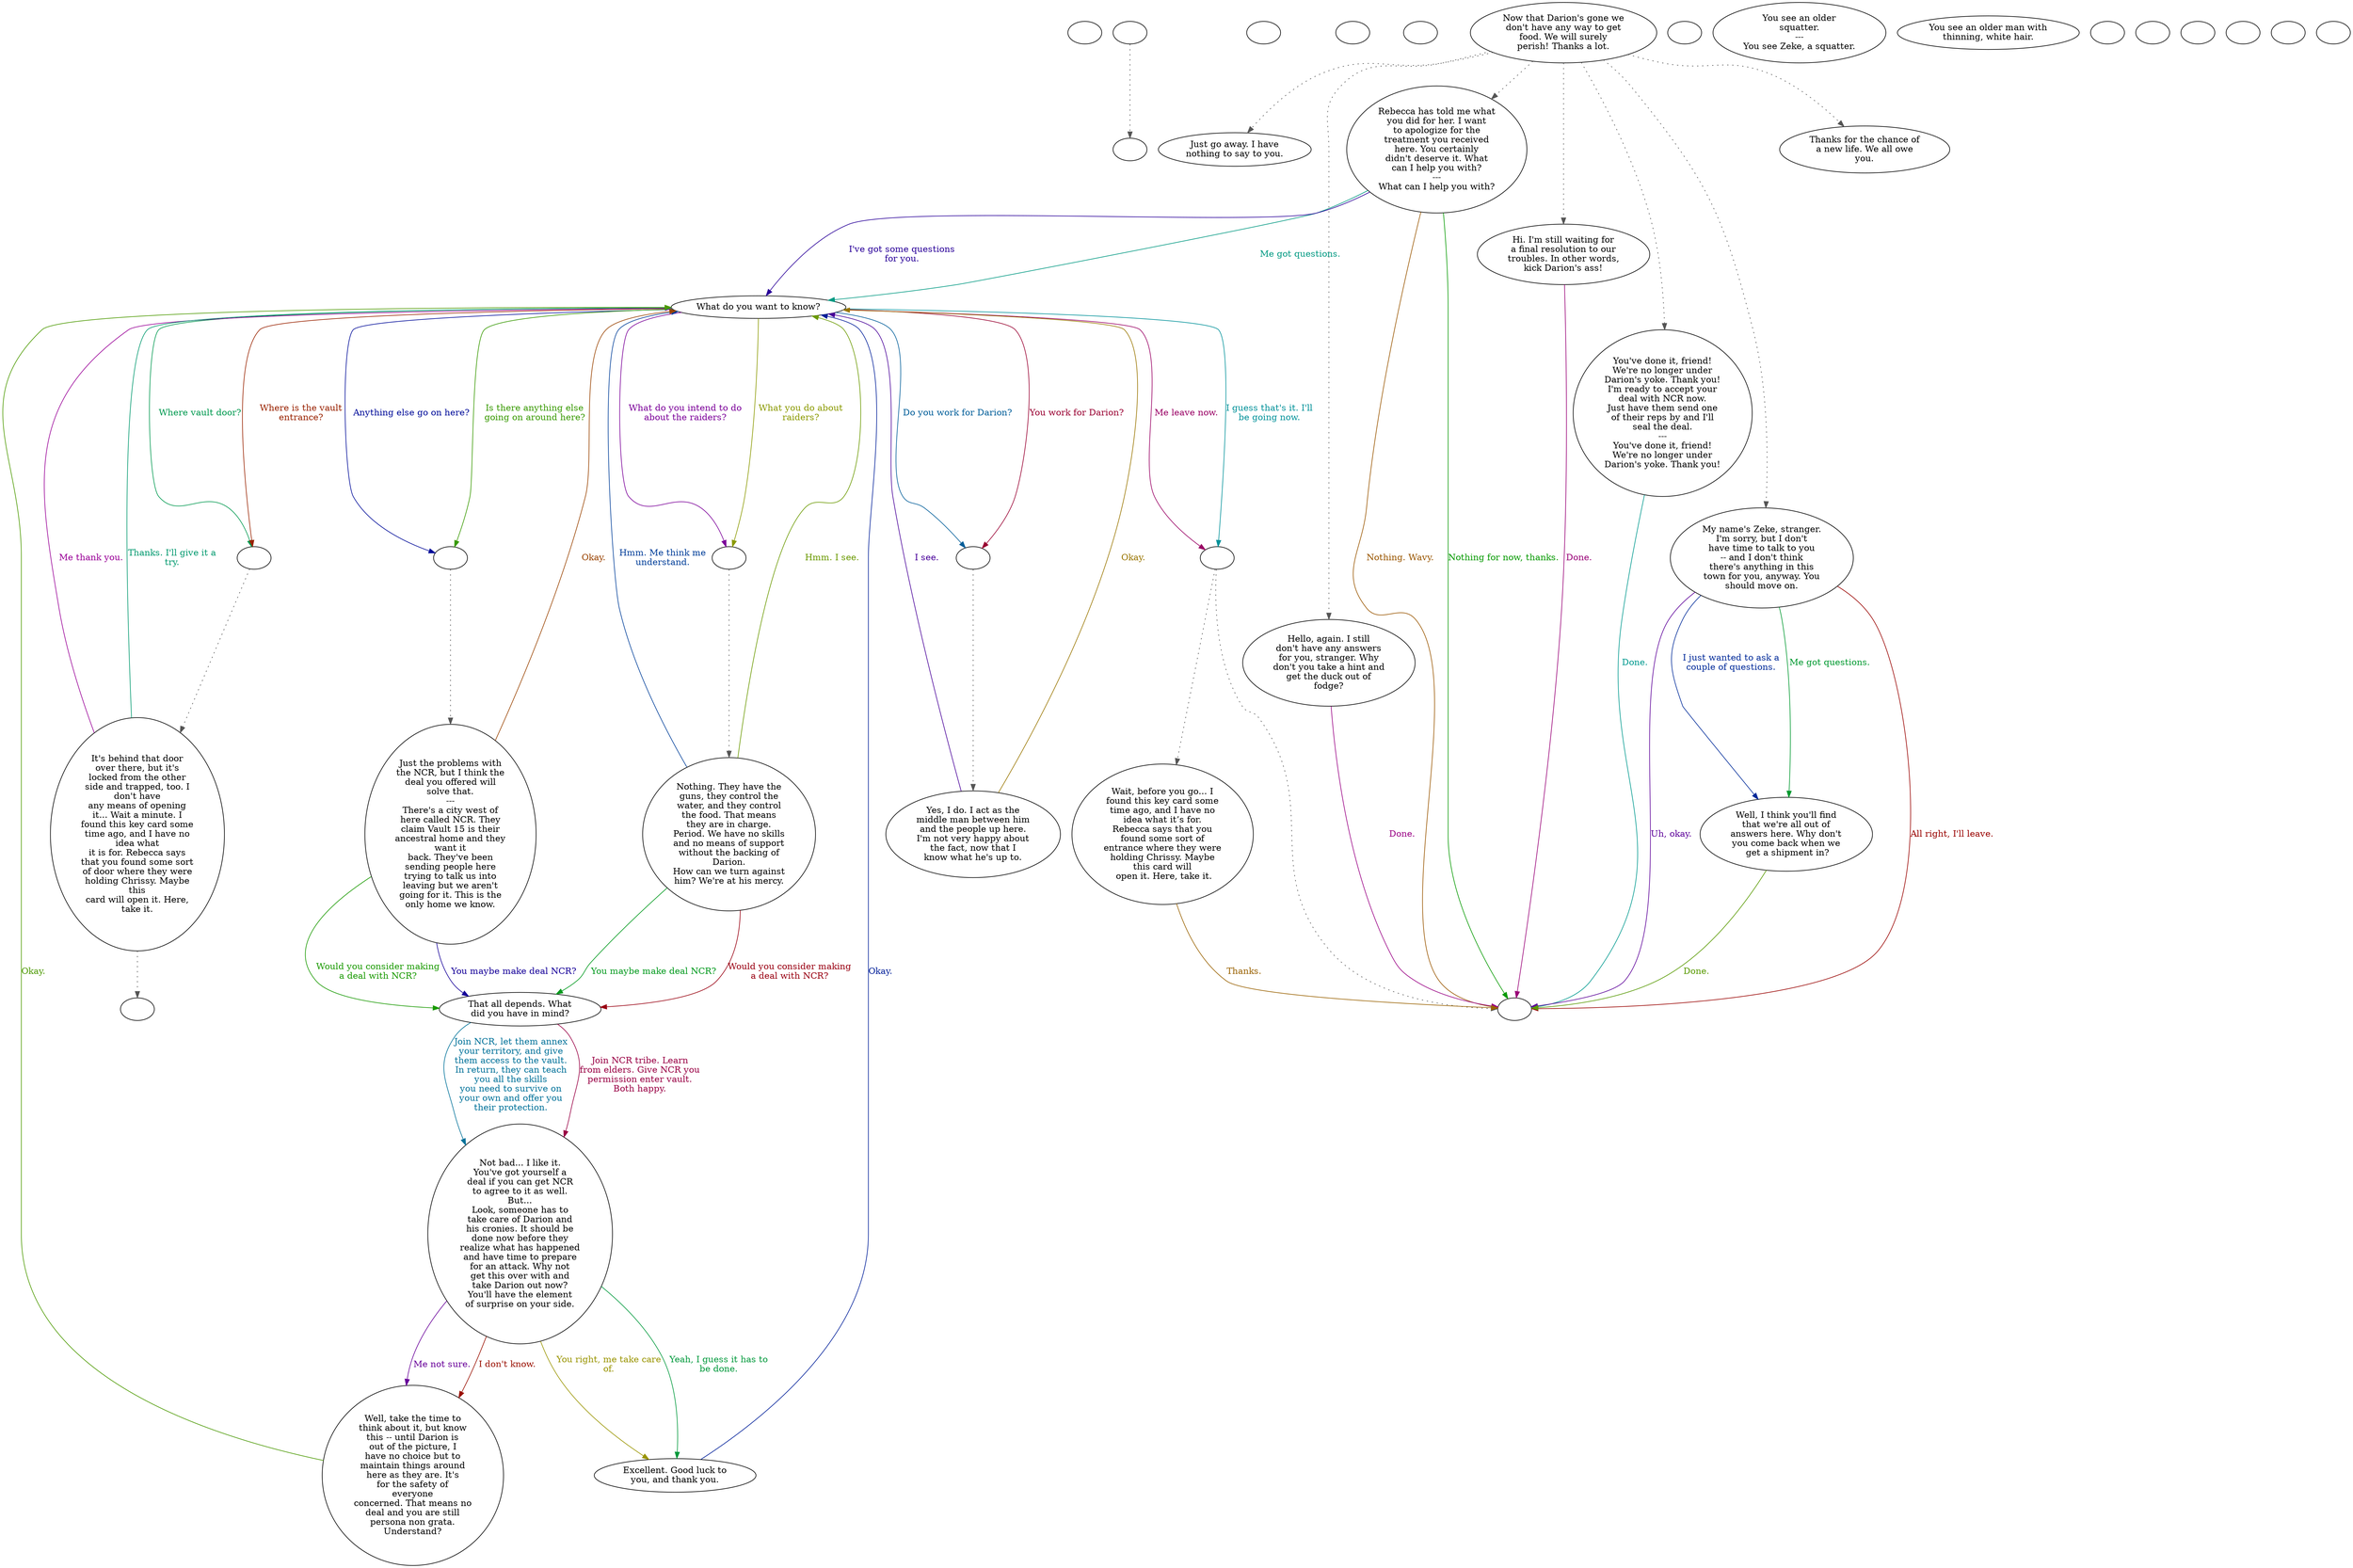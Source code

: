 digraph bczeke {
  "checkPartyMembersNearDoor" [style=filled       fillcolor="#FFFFFF"       color="#000000"]
  "checkPartyMembersNearDoor" [label=""]
  "old_pickup_p_proc" [style=filled       fillcolor="#FFFFFF"       color="#000000"]
  "old_pickup_p_proc" [label=""]
  "pickup_p_proc" [style=filled       fillcolor="#FFFFFF"       color="#000000"]
  "pickup_p_proc" -> "old_pickup_p_proc" [style=dotted color="#555555"]
  "pickup_p_proc" [label=""]
  "getTimeBit" [style=filled       fillcolor="#FFFFFF"       color="#000000"]
  "getTimeBit" [label=""]
  "start" [style=filled       fillcolor="#FFFFFF"       color="#000000"]
  "start" [label=""]
  "critter_p_proc" [style=filled       fillcolor="#FFFFFF"       color="#000000"]
  "critter_p_proc" [label=""]
  "talk_p_proc" [style=filled       fillcolor="#FFFFFF"       color="#000000"]
  "talk_p_proc" -> "Node017" [style=dotted color="#555555"]
  "talk_p_proc" -> "Node014" [style=dotted color="#555555"]
  "talk_p_proc" -> "Node015" [style=dotted color="#555555"]
  "talk_p_proc" -> "Node016" [style=dotted color="#555555"]
  "talk_p_proc" -> "Node004" [style=dotted color="#555555"]
  "talk_p_proc" -> "Node001" [style=dotted color="#555555"]
  "talk_p_proc" -> "Node003" [style=dotted color="#555555"]
  "talk_p_proc" [label="Now that Darion's gone we\ndon't have any way to get\nfood. We will surely\nperish! Thanks a lot."]
  "destroy_p_proc" [style=filled       fillcolor="#FFFFFF"       color="#000000"]
  "destroy_p_proc" [label=""]
  "look_at_p_proc" [style=filled       fillcolor="#FFFFFF"       color="#000000"]
  "look_at_p_proc" [label="You see an older\nsquatter.\n---\nYou see Zeke, a squatter."]
  "description_p_proc" [style=filled       fillcolor="#FFFFFF"       color="#000000"]
  "description_p_proc" [label="You see an older man with\nthinning, white hair."]
  "use_skill_on_p_proc" [style=filled       fillcolor="#FFFFFF"       color="#000000"]
  "use_skill_on_p_proc" [label=""]
  "damage_p_proc" [style=filled       fillcolor="#FFFFFF"       color="#000000"]
  "damage_p_proc" [label=""]
  "map_enter_p_proc" [style=filled       fillcolor="#FFFFFF"       color="#000000"]
  "map_enter_p_proc" [label=""]
  "timed_event_p_proc" [style=filled       fillcolor="#FFFFFF"       color="#000000"]
  "timed_event_p_proc" [label=""]
  "Node998" [style=filled       fillcolor="#FFFFFF"       color="#000000"]
  "Node998" [label=""]
  "Node999" [style=filled       fillcolor="#FFFFFF"       color="#000000"]
  "Node999" [label=""]
  "Node001" [style=filled       fillcolor="#FFFFFF"       color="#000000"]
  "Node001" [label="My name's Zeke, stranger.\nI'm sorry, but I don't\nhave time to talk to you\n-- and I don't think\nthere's anything in this\ntown for you, anyway. You\nshould move on."]
  "Node001" -> "Node999" [label="Uh, okay." color="#5C0099" fontcolor="#5C0099"]
  "Node001" -> "Node002" [label="Me got questions." color="#00992F" fontcolor="#00992F"]
  "Node001" -> "Node999" [label="All right, I'll leave." color="#990200" fontcolor="#990200"]
  "Node001" -> "Node002" [label="I just wanted to ask a\ncouple of questions." color="#002A99" fontcolor="#002A99"]
  "Node002" [style=filled       fillcolor="#FFFFFF"       color="#000000"]
  "Node002" [label="Well, I think you'll find\nthat we're all out of\nanswers here. Why don't\nyou come back when we\n get a shipment in?"]
  "Node002" -> "Node999" [label="Done." color="#579900" fontcolor="#579900"]
  "Node003" [style=filled       fillcolor="#FFFFFF"       color="#000000"]
  "Node003" [label="Hello, again. I still\ndon't have any answers\nfor you, stranger. Why\ndon't you take a hint and\nget the duck out of\nfodge?"]
  "Node003" -> "Node999" [label="Done." color="#990084" fontcolor="#990084"]
  "Node004" [style=filled       fillcolor="#FFFFFF"       color="#000000"]
  "Node004" [label="Rebecca has told me what\nyou did for her. I want\nto apologize for the\ntreatment you received\nhere. You certainly\ndidn't deserve it. What\ncan I help you with?\n---\nWhat can I help you with?"]
  "Node004" -> "Node005" [label="Me got questions." color="#009982" fontcolor="#009982"]
  "Node004" -> "Node999" [label="Nothing. Wavy." color="#995500" fontcolor="#995500"]
  "Node004" -> "Node005" [label="I've got some questions\nfor you." color="#290099" fontcolor="#290099"]
  "Node004" -> "Node999" [label="Nothing for now, thanks." color="#049900" fontcolor="#049900"]
  "Node005" [style=filled       fillcolor="#FFFFFF"       color="#000000"]
  "Node005" [label="What do you want to know?"]
  "Node005" -> "Node006a" [label="You work for Darion?" color="#990031" fontcolor="#990031"]
  "Node005" -> "Node006a" [label="Do you work for Darion?" color="#005D99" fontcolor="#005D99"]
  "Node005" -> "Node007a" [label="What you do about\nraiders?" color="#8A9900" fontcolor="#8A9900"]
  "Node005" -> "Node007a" [label="What do you intend to do\nabout the raiders?" color="#7B0099" fontcolor="#7B0099"]
  "Node005" -> "Node008a" [label="Where vault door?" color="#00994F" fontcolor="#00994F"]
  "Node005" -> "Node008a" [label="Where is the vault\nentrance?" color="#992200" fontcolor="#992200"]
  "Node005" -> "Node009a" [label="Anything else go on here?" color="#000B99" fontcolor="#000B99"]
  "Node005" -> "Node009a" [label="Is there anything else\ngoing on around here?" color="#379900" fontcolor="#379900"]
  "Node005" -> "Node999Card" [label="Me leave now." color="#990064" fontcolor="#990064"]
  "Node005" -> "Node999Card" [label="I guess that's it. I'll\nbe going now." color="#009199" fontcolor="#009199"]
  "Node006" [style=filled       fillcolor="#FFFFFF"       color="#000000"]
  "Node006" [label="Yes, I do. I act as the\nmiddle man between him\nand the people up here.\nI'm not very happy about\nthe fact, now that I\nknow what he's up to."]
  "Node006" -> "Node005" [label="Okay." color="#997500" fontcolor="#997500"]
  "Node006" -> "Node005" [label="I see." color="#480099" fontcolor="#480099"]
  "Node007" [style=filled       fillcolor="#FFFFFF"       color="#000000"]
  "Node007" [label="Nothing. They have the\nguns, they control the\nwater, and they control\nthe food. That means\nthey are in charge.\nPeriod. We have no skills\nand no means of support\nwithout the backing of\nDarion.\nHow can we turn against\nhim? We're at his mercy."]
  "Node007" -> "Node010" [label="You maybe make deal NCR?" color="#00991C" fontcolor="#00991C"]
  "Node007" -> "Node010" [label="Would you consider making\na deal with NCR?" color="#990011" fontcolor="#990011"]
  "Node007" -> "Node005" [label="Hmm. Me think me\nunderstand." color="#003E99" fontcolor="#003E99"]
  "Node007" -> "Node005" [label="Hmm. I see." color="#6A9900" fontcolor="#6A9900"]
  "Node008" [style=filled       fillcolor="#FFFFFF"       color="#000000"]
  "Node008" -> "giveCard" [style=dotted color="#555555"]
  "Node008" [label="It's behind that door\nover there, but it's\nlocked from the other\nside and trapped, too. I\ndon't have\nany means of opening\nit... Wait a minute. I\nfound this key card some\ntime ago, and I have no\nidea what\nit is for. Rebecca says\nthat you found some sort\nof door where they were\nholding Chrissy. Maybe\nthis\ncard will open it. Here,\ntake it."]
  "Node008" -> "Node005" [label="Me thank you." color="#990097" fontcolor="#990097"]
  "Node008" -> "Node005" [label="Thanks. I'll give it a\ntry." color="#00996E" fontcolor="#00996E"]
  "Node009" [style=filled       fillcolor="#FFFFFF"       color="#000000"]
  "Node009" [label="Just the problems with\nthe NCR, but I think the\ndeal you offered will\nsolve that.\n---\nThere's a city west of\nhere called NCR. They\nclaim Vault 15 is their\nancestral home and they\nwant it\nback. They've been\nsending people here\ntrying to talk us into\nleaving but we aren't\ngoing for it. This is the\nonly home we know."]
  "Node009" -> "Node005" [label="Okay." color="#994200" fontcolor="#994200"]
  "Node009" -> "Node010" [label="You maybe make deal NCR?" color="#150099" fontcolor="#150099"]
  "Node009" -> "Node010" [label="Would you consider making\na deal with NCR?" color="#189900" fontcolor="#189900"]
  "Node010" [style=filled       fillcolor="#FFFFFF"       color="#000000"]
  "Node010" [label="That all depends. What\ndid you have in mind?"]
  "Node010" -> "Node011" [label="Join NCR tribe. Learn\nfrom elders. Give NCR you\npermission enter vault.\nBoth happy." color="#990044" fontcolor="#990044"]
  "Node010" -> "Node011" [label="Join NCR, let them annex\nyour territory, and give\nthem access to the vault.\nIn return, they can teach\nyou all the skills\nyou need to survive on\nyour own and offer you\ntheir protection." color="#007199" fontcolor="#007199"]
  "Node011" [style=filled       fillcolor="#FFFFFF"       color="#000000"]
  "Node011" [label="Not bad... I like it.\nYou've got yourself a\ndeal if you can get NCR\nto agree to it as well.\nBut...\nLook, someone has to\ntake care of Darion and\nhis cronies. It should be\ndone now before they\nrealize what has happened\nand have time to prepare\nfor an attack. Why not\nget this over with and\ntake Darion out now?\nYou'll have the element\nof surprise on your side."]
  "Node011" -> "Node012" [label="You right, me take care\nof." color="#999400" fontcolor="#999400"]
  "Node011" -> "Node013" [label="Me not sure." color="#680099" fontcolor="#680099"]
  "Node011" -> "Node012" [label="Yeah, I guess it has to\nbe done." color="#00993B" fontcolor="#00993B"]
  "Node011" -> "Node013" [label="I don't know." color="#990E00" fontcolor="#990E00"]
  "Node012" [style=filled       fillcolor="#FFFFFF"       color="#000000"]
  "Node012" [label="Excellent. Good luck to\nyou, and thank you."]
  "Node012" -> "Node005" [label="Okay." color="#001E99" fontcolor="#001E99"]
  "Node013" [style=filled       fillcolor="#FFFFFF"       color="#000000"]
  "Node013" [label="Well, take the time to\nthink about it, but know\nthis -- until Darion is\nout of the picture, I\nhave no choice but to\nmaintain things around\nhere as they are. It's\nfor the safety of\neveryone\nconcerned. That means no\ndeal and you are still\npersona non grata.\nUnderstand?"]
  "Node013" -> "Node005" [label="Okay." color="#4B9900" fontcolor="#4B9900"]
  "Node014" [style=filled       fillcolor="#FFFFFF"       color="#000000"]
  "Node014" [label="Hi. I'm still waiting for\na final resolution to our\ntroubles. In other words,\nkick Darion's ass!"]
  "Node014" -> "Node999" [label="Done." color="#990077" fontcolor="#990077"]
  "Node015" [style=filled       fillcolor="#FFFFFF"       color="#000000"]
  "Node015" [label="You've done it, friend!\nWe're no longer under\nDarion's yoke. Thank you!\nI'm ready to accept your\ndeal with NCR now.\nJust have them send one\nof their reps by and I'll\nseal the deal.\n---\nYou've done it, friend!\nWe're no longer under\nDarion's yoke. Thank you!"]
  "Node015" -> "Node999" [label="Done." color="#00998E" fontcolor="#00998E"]
  "Node016" [style=filled       fillcolor="#FFFFFF"       color="#000000"]
  "Node016" [label="Thanks for the chance of\na new life. We all owe\nyou."]
  "Node017" [style=filled       fillcolor="#FFFFFF"       color="#000000"]
  "Node017" [label="Just go away. I have\nnothing to say to you."]
  "Node018" [style=filled       fillcolor="#FFFFFF"       color="#000000"]
  "Node018" [label="Wait, before you go... I\nfound this key card some\ntime ago, and I have no\nidea what it’s for.\nRebecca says that you\nfound some sort of\nentrance where they were\nholding Chrissy. Maybe\nthis card will\n open it. Here, take it."]
  "Node018" -> "Node999" [label="Thanks." color="#996100" fontcolor="#996100"]
  "combat_p_proc" [style=filled       fillcolor="#FFFFFF"       color="#000000"]
  "combat_p_proc" [label=""]
  "Node006a" [style=filled       fillcolor="#FFFFFF"       color="#000000"]
  "Node006a" -> "Node006" [style=dotted color="#555555"]
  "Node006a" [label=""]
  "Node007a" [style=filled       fillcolor="#FFFFFF"       color="#000000"]
  "Node007a" -> "Node007" [style=dotted color="#555555"]
  "Node007a" [label=""]
  "Node008a" [style=filled       fillcolor="#FFFFFF"       color="#000000"]
  "Node008a" -> "Node008" [style=dotted color="#555555"]
  "Node008a" [label=""]
  "Node009a" [style=filled       fillcolor="#FFFFFF"       color="#000000"]
  "Node009a" -> "Node009" [style=dotted color="#555555"]
  "Node009a" [label=""]
  "Node999Card" [style=filled       fillcolor="#FFFFFF"       color="#000000"]
  "Node999Card" -> "Node018" [style=dotted color="#555555"]
  "Node999Card" -> "Node999" [style=dotted color="#555555"]
  "Node999Card" [label=""]
  "giveCard" [style=filled       fillcolor="#FFFFFF"       color="#000000"]
  "giveCard" [label=""]
}